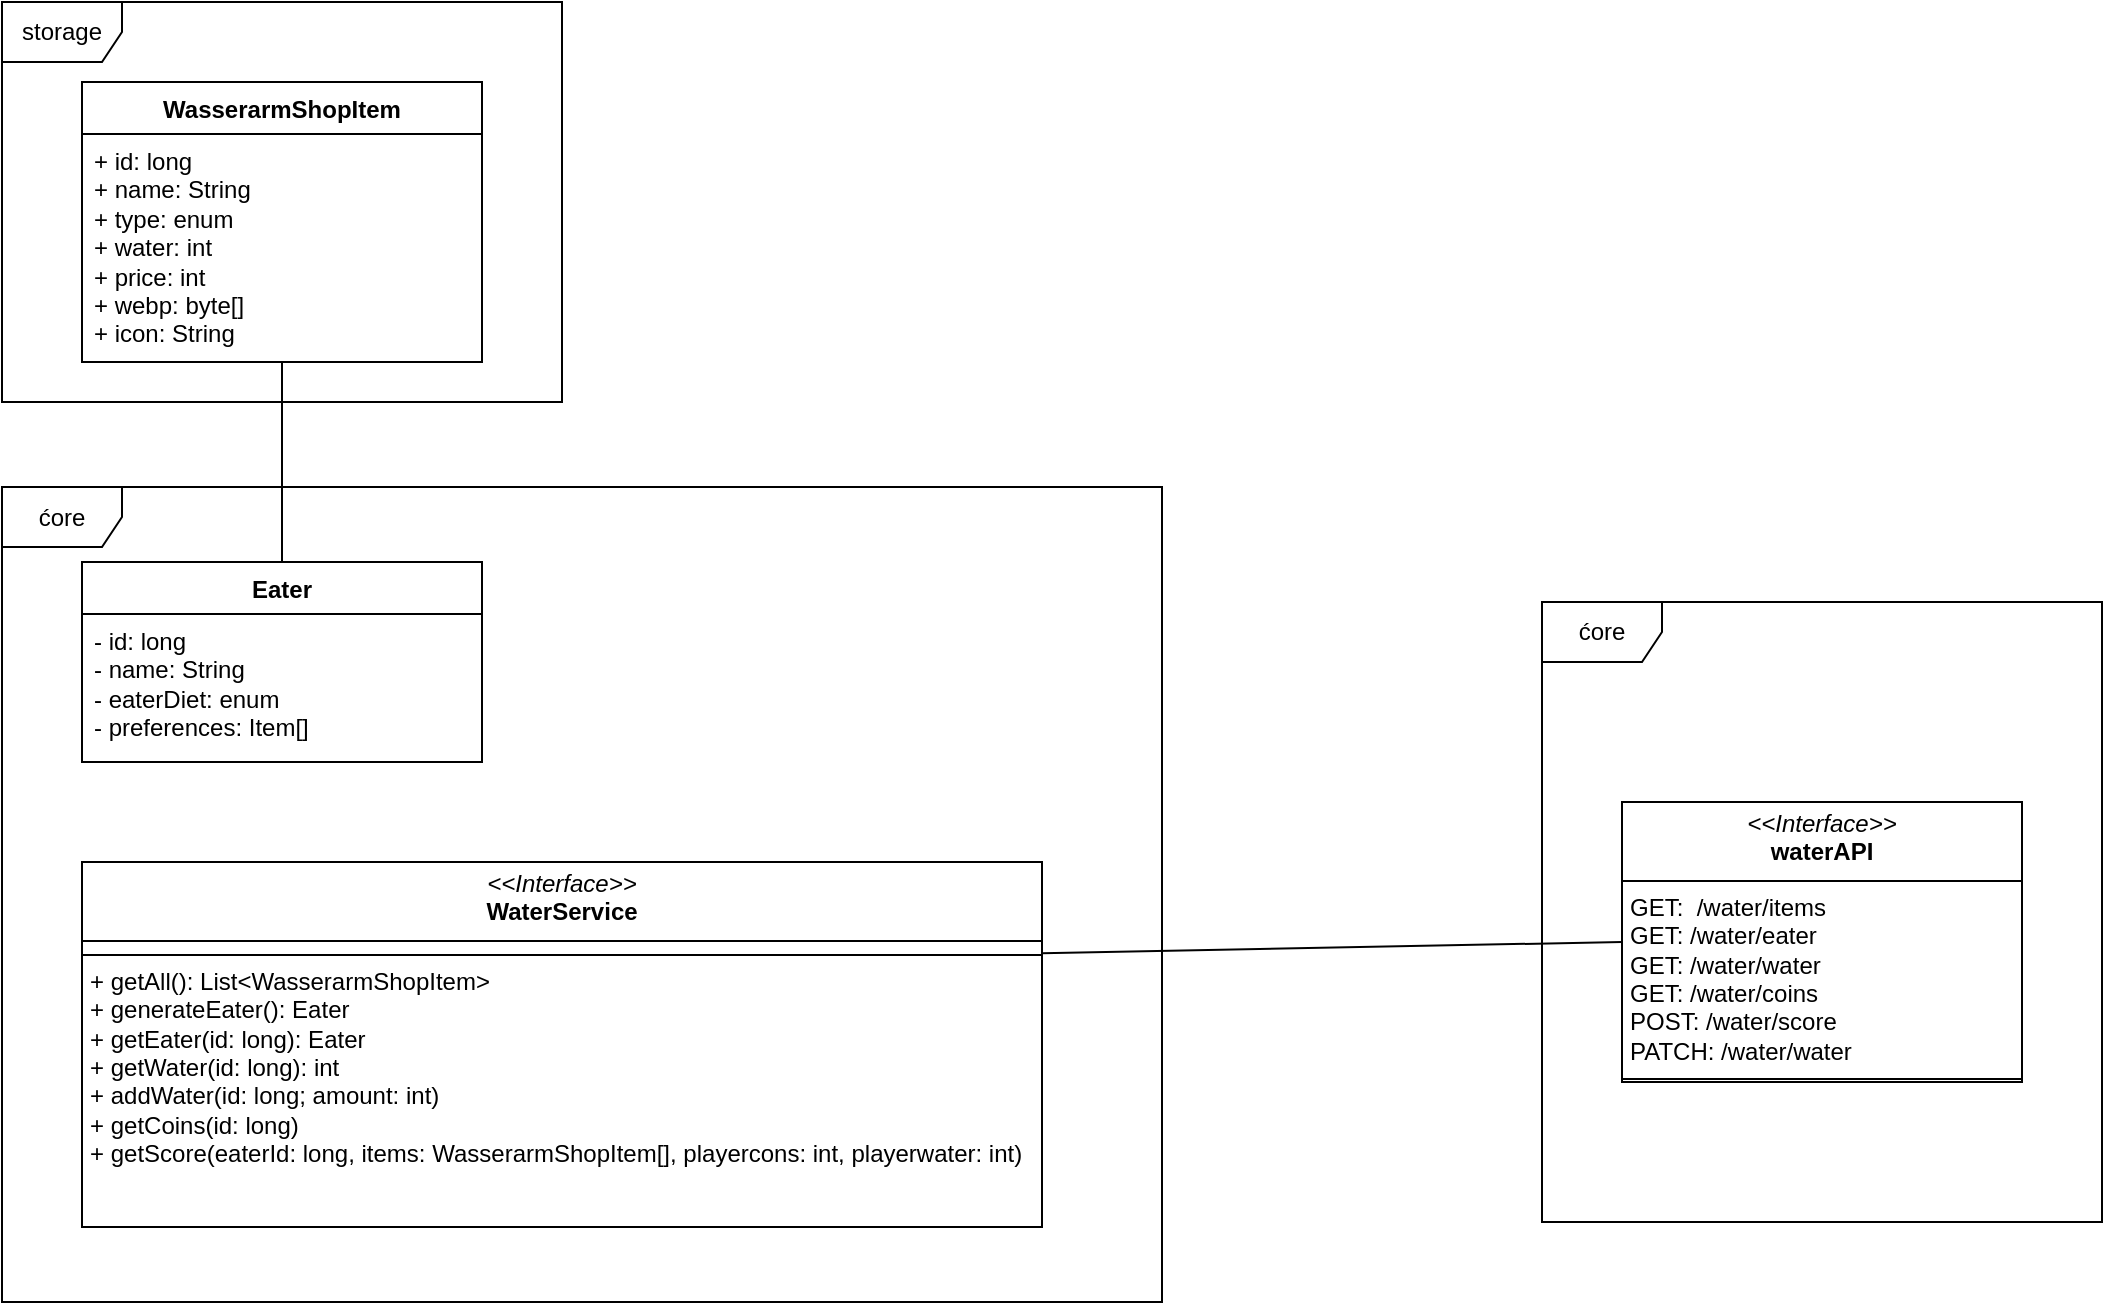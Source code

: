 <mxfile version="24.7.7">
  <diagram name="Page-1" id="IbEQeKj_McPke4w-xEGC">
    <mxGraphModel dx="1857" dy="1052" grid="1" gridSize="10" guides="1" tooltips="1" connect="1" arrows="1" fold="1" page="1" pageScale="1" pageWidth="850" pageHeight="1100" math="0" shadow="0">
      <root>
        <mxCell id="0" />
        <mxCell id="1" parent="0" />
        <mxCell id="k0RXGG7jA4YN6tqX4Mhr-10" value="&lt;p style=&quot;margin:0px;margin-top:4px;text-align:center;&quot;&gt;&lt;i&gt;&amp;lt;&amp;lt;Interface&amp;gt;&amp;gt;&lt;/i&gt;&lt;br&gt;&lt;b&gt;waterAPI&lt;/b&gt;&lt;br&gt;&lt;/p&gt;&lt;hr size=&quot;1&quot; style=&quot;border-style:solid;&quot;&gt;&lt;p style=&quot;margin:0px;margin-left:4px;&quot;&gt;GET:&amp;nbsp; /water/items&lt;/p&gt;&lt;p style=&quot;margin:0px;margin-left:4px;&quot;&gt;GET: /water/eater&lt;/p&gt;&lt;p style=&quot;margin:0px;margin-left:4px;&quot;&gt;GET: /water/water&lt;/p&gt;&lt;p style=&quot;margin:0px;margin-left:4px;&quot;&gt;GET: /water/coins&lt;/p&gt;&lt;p style=&quot;margin:0px;margin-left:4px;&quot;&gt;POST: /water/score&lt;br&gt;&lt;/p&gt;&lt;p style=&quot;margin:0px;margin-left:4px;&quot;&gt;PATCH: /water/water&lt;br&gt;&lt;/p&gt;&lt;hr size=&quot;1&quot; style=&quot;border-style:solid;&quot;&gt;" style="verticalAlign=top;align=left;overflow=fill;html=1;whiteSpace=wrap;" parent="1" vertex="1">
          <mxGeometry x="890" y="640" width="200" height="140" as="geometry" />
        </mxCell>
        <mxCell id="k0RXGG7jA4YN6tqX4Mhr-27" value="&lt;div&gt;WasserarmShopItem&lt;/div&gt;&lt;div&gt;&lt;br&gt;&lt;/div&gt;" style="swimlane;fontStyle=1;align=center;verticalAlign=top;childLayout=stackLayout;horizontal=1;startSize=26;horizontalStack=0;resizeParent=1;resizeParentMax=0;resizeLast=0;collapsible=1;marginBottom=0;whiteSpace=wrap;html=1;" parent="1" vertex="1">
          <mxGeometry x="120" y="280" width="200" height="140" as="geometry">
            <mxRectangle x="440" y="640" width="110" height="30" as="alternateBounds" />
          </mxGeometry>
        </mxCell>
        <mxCell id="k0RXGG7jA4YN6tqX4Mhr-28" value="&lt;div&gt;+ id: long&lt;/div&gt;&lt;div&gt;+ name: String&lt;/div&gt;&lt;div&gt;+ type: enum&lt;/div&gt;&lt;div&gt;+ water: int&lt;br&gt;+ price: int&lt;/div&gt;&lt;div&gt;+ webp: byte[]&lt;/div&gt;&lt;div&gt;+ icon: String&lt;/div&gt;" style="text;strokeColor=none;fillColor=none;align=left;verticalAlign=top;spacingLeft=4;spacingRight=4;overflow=hidden;rotatable=0;points=[[0,0.5],[1,0.5]];portConstraint=eastwest;whiteSpace=wrap;html=1;" parent="k0RXGG7jA4YN6tqX4Mhr-27" vertex="1">
          <mxGeometry y="26" width="200" height="114" as="geometry" />
        </mxCell>
        <mxCell id="k0RXGG7jA4YN6tqX4Mhr-31" value="Eater" style="swimlane;fontStyle=1;align=center;verticalAlign=top;childLayout=stackLayout;horizontal=1;startSize=26;horizontalStack=0;resizeParent=1;resizeParentMax=0;resizeLast=0;collapsible=1;marginBottom=0;whiteSpace=wrap;html=1;" parent="1" vertex="1">
          <mxGeometry x="120" y="520" width="200" height="100" as="geometry" />
        </mxCell>
        <mxCell id="k0RXGG7jA4YN6tqX4Mhr-32" value="&lt;div&gt;&lt;span style=&quot;background-color: initial;&quot;&gt;- id: long&lt;/span&gt;&lt;/div&gt;&lt;div&gt;&lt;span style=&quot;background-color: initial;&quot;&gt;- name: String&lt;/span&gt;&lt;br&gt;&lt;/div&gt;&lt;div&gt;- eaterDiet: enum&lt;/div&gt;&lt;div&gt;- preferences: Item[]&lt;/div&gt;" style="text;strokeColor=none;fillColor=none;align=left;verticalAlign=top;spacingLeft=4;spacingRight=4;overflow=hidden;rotatable=0;points=[[0,0.5],[1,0.5]];portConstraint=eastwest;whiteSpace=wrap;html=1;" parent="k0RXGG7jA4YN6tqX4Mhr-31" vertex="1">
          <mxGeometry y="26" width="200" height="74" as="geometry" />
        </mxCell>
        <mxCell id="k0RXGG7jA4YN6tqX4Mhr-35" value="" style="endArrow=none;html=1;rounded=0;exitX=0.5;exitY=1;exitDx=0;exitDy=0;entryX=0.5;entryY=0;entryDx=0;entryDy=0;" parent="1" source="k0RXGG7jA4YN6tqX4Mhr-27" target="k0RXGG7jA4YN6tqX4Mhr-31" edge="1">
          <mxGeometry width="50" height="50" relative="1" as="geometry">
            <mxPoint x="380" y="340" as="sourcePoint" />
            <mxPoint x="430" y="290" as="targetPoint" />
          </mxGeometry>
        </mxCell>
        <mxCell id="k0RXGG7jA4YN6tqX4Mhr-36" value="storage" style="shape=umlFrame;whiteSpace=wrap;html=1;pointerEvents=0;" parent="1" vertex="1">
          <mxGeometry x="80" y="240" width="280" height="200" as="geometry" />
        </mxCell>
        <mxCell id="k0RXGG7jA4YN6tqX4Mhr-37" value="ćore" style="shape=umlFrame;whiteSpace=wrap;html=1;pointerEvents=0;" parent="1" vertex="1">
          <mxGeometry x="80" y="482.5" width="580" height="407.5" as="geometry" />
        </mxCell>
        <mxCell id="k0RXGG7jA4YN6tqX4Mhr-38" value="ćore" style="shape=umlFrame;whiteSpace=wrap;html=1;pointerEvents=0;" parent="1" vertex="1">
          <mxGeometry x="850" y="540" width="280" height="310" as="geometry" />
        </mxCell>
        <mxCell id="k0RXGG7jA4YN6tqX4Mhr-40" value="&lt;p style=&quot;margin:0px;margin-top:4px;text-align:center;&quot;&gt;&lt;i&gt;&amp;lt;&amp;lt;Interface&amp;gt;&amp;gt;&lt;/i&gt;&lt;br&gt;&lt;b&gt;WaterService&lt;/b&gt;&lt;br&gt;&lt;/p&gt;&lt;hr size=&quot;1&quot; style=&quot;border-style:solid;&quot;&gt;&lt;hr size=&quot;1&quot; style=&quot;border-style:solid;&quot;&gt;&lt;p style=&quot;margin:0px;margin-left:4px;&quot;&gt;+ getAll(): List&amp;lt;WasserarmShopItem&amp;gt;&lt;/p&gt;&lt;p style=&quot;margin:0px;margin-left:4px;&quot;&gt;+ generateEater(): Eater&lt;br&gt;&lt;/p&gt;&lt;p style=&quot;margin:0px;margin-left:4px;&quot;&gt;+ getEater(id: long): Eater&lt;/p&gt;&lt;p style=&quot;margin:0px;margin-left:4px;&quot;&gt;+ getWater(id: long): int&lt;/p&gt;&lt;p style=&quot;margin:0px;margin-left:4px;&quot;&gt;+ addWater(id: long; amount: int)&lt;br&gt;+ getCoins(id: long)&lt;br&gt;+ getScore(eaterId: long, items:&amp;nbsp;&lt;span style=&quot;background-color: initial;&quot;&gt;WasserarmShopItem[], playercons: int, playerwater: int)&lt;/span&gt;&lt;/p&gt;" style="verticalAlign=top;align=left;overflow=fill;html=1;whiteSpace=wrap;" parent="1" vertex="1">
          <mxGeometry x="120" y="670" width="480" height="182.5" as="geometry" />
        </mxCell>
        <mxCell id="k0RXGG7jA4YN6tqX4Mhr-41" value="" style="endArrow=none;html=1;rounded=0;exitX=1;exitY=0.25;exitDx=0;exitDy=0;entryX=0;entryY=0.5;entryDx=0;entryDy=0;" parent="1" source="k0RXGG7jA4YN6tqX4Mhr-40" target="k0RXGG7jA4YN6tqX4Mhr-10" edge="1">
          <mxGeometry width="50" height="50" relative="1" as="geometry">
            <mxPoint x="520" y="520" as="sourcePoint" />
            <mxPoint x="570" y="470" as="targetPoint" />
          </mxGeometry>
        </mxCell>
      </root>
    </mxGraphModel>
  </diagram>
</mxfile>
